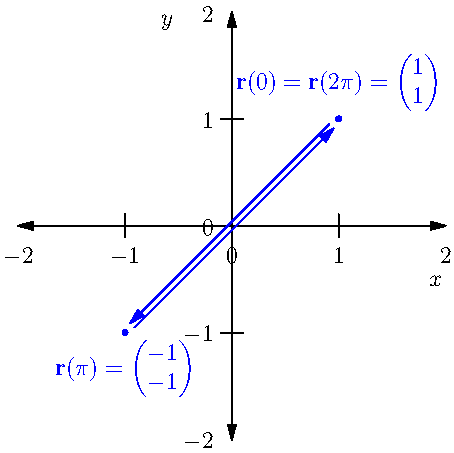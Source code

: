 // Draw axes
size(8cm);
import graph;
usepackage("amsmath");
xaxis("$x$", -2, 2, Ticks(Step=1, begin=false, end=false), Arrows);
yaxis("$y$", -2, 2, Ticks(Step=1, begin=false, end=false), Arrows);

dot("$\mathbf{r}(0) = \mathbf{r}(2\pi) = \begin{pmatrix} 1 \\ 1 \end{pmatrix}$", (1,1), dir(90), blue);
dot("$\mathbf{r}(\pi) = \begin{pmatrix} -1 \\ -1 \end{pmatrix}$", (-1,-1), dir(270), blue);

real eps = 0.04;
draw((1-eps,1)--(-1,-(1-eps)), blue, EndArrow, Margins);
draw((-(1-eps),-1)--(1,1-eps), blue, EndArrow, Margins);
